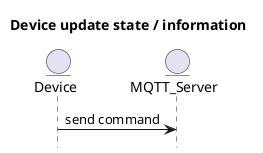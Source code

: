 @startuml
hide footbox
title Device update state / information
entity Device
entity MQTT_Server
Device -> MQTT_Server: send command
@enduml